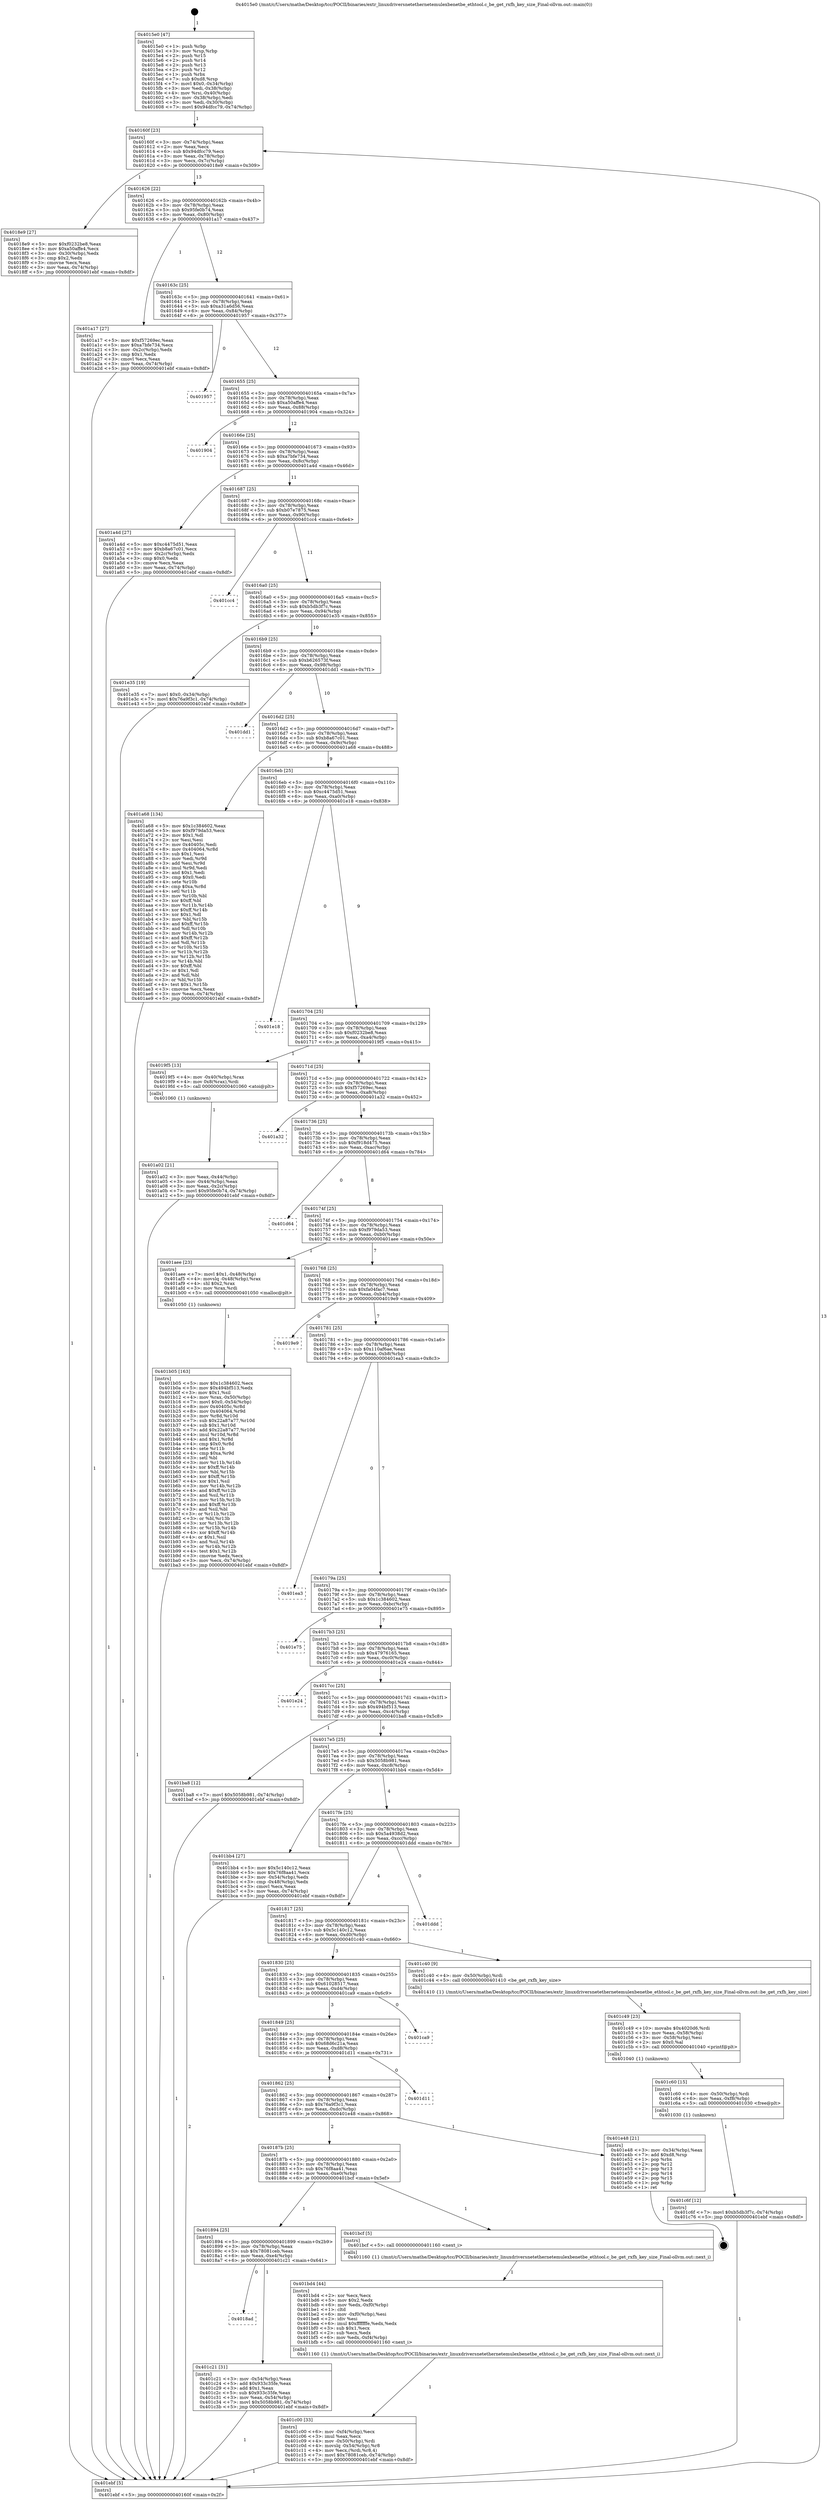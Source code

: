 digraph "0x4015e0" {
  label = "0x4015e0 (/mnt/c/Users/mathe/Desktop/tcc/POCII/binaries/extr_linuxdriversnetethernetemulexbenetbe_ethtool.c_be_get_rxfh_key_size_Final-ollvm.out::main(0))"
  labelloc = "t"
  node[shape=record]

  Entry [label="",width=0.3,height=0.3,shape=circle,fillcolor=black,style=filled]
  "0x40160f" [label="{
     0x40160f [23]\l
     | [instrs]\l
     &nbsp;&nbsp;0x40160f \<+3\>: mov -0x74(%rbp),%eax\l
     &nbsp;&nbsp;0x401612 \<+2\>: mov %eax,%ecx\l
     &nbsp;&nbsp;0x401614 \<+6\>: sub $0x94dfcc79,%ecx\l
     &nbsp;&nbsp;0x40161a \<+3\>: mov %eax,-0x78(%rbp)\l
     &nbsp;&nbsp;0x40161d \<+3\>: mov %ecx,-0x7c(%rbp)\l
     &nbsp;&nbsp;0x401620 \<+6\>: je 00000000004018e9 \<main+0x309\>\l
  }"]
  "0x4018e9" [label="{
     0x4018e9 [27]\l
     | [instrs]\l
     &nbsp;&nbsp;0x4018e9 \<+5\>: mov $0xf0232be8,%eax\l
     &nbsp;&nbsp;0x4018ee \<+5\>: mov $0xa50affe4,%ecx\l
     &nbsp;&nbsp;0x4018f3 \<+3\>: mov -0x30(%rbp),%edx\l
     &nbsp;&nbsp;0x4018f6 \<+3\>: cmp $0x2,%edx\l
     &nbsp;&nbsp;0x4018f9 \<+3\>: cmovne %ecx,%eax\l
     &nbsp;&nbsp;0x4018fc \<+3\>: mov %eax,-0x74(%rbp)\l
     &nbsp;&nbsp;0x4018ff \<+5\>: jmp 0000000000401ebf \<main+0x8df\>\l
  }"]
  "0x401626" [label="{
     0x401626 [22]\l
     | [instrs]\l
     &nbsp;&nbsp;0x401626 \<+5\>: jmp 000000000040162b \<main+0x4b\>\l
     &nbsp;&nbsp;0x40162b \<+3\>: mov -0x78(%rbp),%eax\l
     &nbsp;&nbsp;0x40162e \<+5\>: sub $0x95fe0b74,%eax\l
     &nbsp;&nbsp;0x401633 \<+3\>: mov %eax,-0x80(%rbp)\l
     &nbsp;&nbsp;0x401636 \<+6\>: je 0000000000401a17 \<main+0x437\>\l
  }"]
  "0x401ebf" [label="{
     0x401ebf [5]\l
     | [instrs]\l
     &nbsp;&nbsp;0x401ebf \<+5\>: jmp 000000000040160f \<main+0x2f\>\l
  }"]
  "0x4015e0" [label="{
     0x4015e0 [47]\l
     | [instrs]\l
     &nbsp;&nbsp;0x4015e0 \<+1\>: push %rbp\l
     &nbsp;&nbsp;0x4015e1 \<+3\>: mov %rsp,%rbp\l
     &nbsp;&nbsp;0x4015e4 \<+2\>: push %r15\l
     &nbsp;&nbsp;0x4015e6 \<+2\>: push %r14\l
     &nbsp;&nbsp;0x4015e8 \<+2\>: push %r13\l
     &nbsp;&nbsp;0x4015ea \<+2\>: push %r12\l
     &nbsp;&nbsp;0x4015ec \<+1\>: push %rbx\l
     &nbsp;&nbsp;0x4015ed \<+7\>: sub $0xd8,%rsp\l
     &nbsp;&nbsp;0x4015f4 \<+7\>: movl $0x0,-0x34(%rbp)\l
     &nbsp;&nbsp;0x4015fb \<+3\>: mov %edi,-0x38(%rbp)\l
     &nbsp;&nbsp;0x4015fe \<+4\>: mov %rsi,-0x40(%rbp)\l
     &nbsp;&nbsp;0x401602 \<+3\>: mov -0x38(%rbp),%edi\l
     &nbsp;&nbsp;0x401605 \<+3\>: mov %edi,-0x30(%rbp)\l
     &nbsp;&nbsp;0x401608 \<+7\>: movl $0x94dfcc79,-0x74(%rbp)\l
  }"]
  Exit [label="",width=0.3,height=0.3,shape=circle,fillcolor=black,style=filled,peripheries=2]
  "0x401a17" [label="{
     0x401a17 [27]\l
     | [instrs]\l
     &nbsp;&nbsp;0x401a17 \<+5\>: mov $0xf57269ec,%eax\l
     &nbsp;&nbsp;0x401a1c \<+5\>: mov $0xa7bfe734,%ecx\l
     &nbsp;&nbsp;0x401a21 \<+3\>: mov -0x2c(%rbp),%edx\l
     &nbsp;&nbsp;0x401a24 \<+3\>: cmp $0x1,%edx\l
     &nbsp;&nbsp;0x401a27 \<+3\>: cmovl %ecx,%eax\l
     &nbsp;&nbsp;0x401a2a \<+3\>: mov %eax,-0x74(%rbp)\l
     &nbsp;&nbsp;0x401a2d \<+5\>: jmp 0000000000401ebf \<main+0x8df\>\l
  }"]
  "0x40163c" [label="{
     0x40163c [25]\l
     | [instrs]\l
     &nbsp;&nbsp;0x40163c \<+5\>: jmp 0000000000401641 \<main+0x61\>\l
     &nbsp;&nbsp;0x401641 \<+3\>: mov -0x78(%rbp),%eax\l
     &nbsp;&nbsp;0x401644 \<+5\>: sub $0xa31a6d56,%eax\l
     &nbsp;&nbsp;0x401649 \<+6\>: mov %eax,-0x84(%rbp)\l
     &nbsp;&nbsp;0x40164f \<+6\>: je 0000000000401957 \<main+0x377\>\l
  }"]
  "0x401c6f" [label="{
     0x401c6f [12]\l
     | [instrs]\l
     &nbsp;&nbsp;0x401c6f \<+7\>: movl $0xb5db3f7c,-0x74(%rbp)\l
     &nbsp;&nbsp;0x401c76 \<+5\>: jmp 0000000000401ebf \<main+0x8df\>\l
  }"]
  "0x401957" [label="{
     0x401957\l
  }", style=dashed]
  "0x401655" [label="{
     0x401655 [25]\l
     | [instrs]\l
     &nbsp;&nbsp;0x401655 \<+5\>: jmp 000000000040165a \<main+0x7a\>\l
     &nbsp;&nbsp;0x40165a \<+3\>: mov -0x78(%rbp),%eax\l
     &nbsp;&nbsp;0x40165d \<+5\>: sub $0xa50affe4,%eax\l
     &nbsp;&nbsp;0x401662 \<+6\>: mov %eax,-0x88(%rbp)\l
     &nbsp;&nbsp;0x401668 \<+6\>: je 0000000000401904 \<main+0x324\>\l
  }"]
  "0x401c60" [label="{
     0x401c60 [15]\l
     | [instrs]\l
     &nbsp;&nbsp;0x401c60 \<+4\>: mov -0x50(%rbp),%rdi\l
     &nbsp;&nbsp;0x401c64 \<+6\>: mov %eax,-0xf8(%rbp)\l
     &nbsp;&nbsp;0x401c6a \<+5\>: call 0000000000401030 \<free@plt\>\l
     | [calls]\l
     &nbsp;&nbsp;0x401030 \{1\} (unknown)\l
  }"]
  "0x401904" [label="{
     0x401904\l
  }", style=dashed]
  "0x40166e" [label="{
     0x40166e [25]\l
     | [instrs]\l
     &nbsp;&nbsp;0x40166e \<+5\>: jmp 0000000000401673 \<main+0x93\>\l
     &nbsp;&nbsp;0x401673 \<+3\>: mov -0x78(%rbp),%eax\l
     &nbsp;&nbsp;0x401676 \<+5\>: sub $0xa7bfe734,%eax\l
     &nbsp;&nbsp;0x40167b \<+6\>: mov %eax,-0x8c(%rbp)\l
     &nbsp;&nbsp;0x401681 \<+6\>: je 0000000000401a4d \<main+0x46d\>\l
  }"]
  "0x401c49" [label="{
     0x401c49 [23]\l
     | [instrs]\l
     &nbsp;&nbsp;0x401c49 \<+10\>: movabs $0x4020d6,%rdi\l
     &nbsp;&nbsp;0x401c53 \<+3\>: mov %eax,-0x58(%rbp)\l
     &nbsp;&nbsp;0x401c56 \<+3\>: mov -0x58(%rbp),%esi\l
     &nbsp;&nbsp;0x401c59 \<+2\>: mov $0x0,%al\l
     &nbsp;&nbsp;0x401c5b \<+5\>: call 0000000000401040 \<printf@plt\>\l
     | [calls]\l
     &nbsp;&nbsp;0x401040 \{1\} (unknown)\l
  }"]
  "0x401a4d" [label="{
     0x401a4d [27]\l
     | [instrs]\l
     &nbsp;&nbsp;0x401a4d \<+5\>: mov $0xc4475d51,%eax\l
     &nbsp;&nbsp;0x401a52 \<+5\>: mov $0xb8a67c01,%ecx\l
     &nbsp;&nbsp;0x401a57 \<+3\>: mov -0x2c(%rbp),%edx\l
     &nbsp;&nbsp;0x401a5a \<+3\>: cmp $0x0,%edx\l
     &nbsp;&nbsp;0x401a5d \<+3\>: cmove %ecx,%eax\l
     &nbsp;&nbsp;0x401a60 \<+3\>: mov %eax,-0x74(%rbp)\l
     &nbsp;&nbsp;0x401a63 \<+5\>: jmp 0000000000401ebf \<main+0x8df\>\l
  }"]
  "0x401687" [label="{
     0x401687 [25]\l
     | [instrs]\l
     &nbsp;&nbsp;0x401687 \<+5\>: jmp 000000000040168c \<main+0xac\>\l
     &nbsp;&nbsp;0x40168c \<+3\>: mov -0x78(%rbp),%eax\l
     &nbsp;&nbsp;0x40168f \<+5\>: sub $0xb07e7875,%eax\l
     &nbsp;&nbsp;0x401694 \<+6\>: mov %eax,-0x90(%rbp)\l
     &nbsp;&nbsp;0x40169a \<+6\>: je 0000000000401cc4 \<main+0x6e4\>\l
  }"]
  "0x4018ad" [label="{
     0x4018ad\l
  }", style=dashed]
  "0x401cc4" [label="{
     0x401cc4\l
  }", style=dashed]
  "0x4016a0" [label="{
     0x4016a0 [25]\l
     | [instrs]\l
     &nbsp;&nbsp;0x4016a0 \<+5\>: jmp 00000000004016a5 \<main+0xc5\>\l
     &nbsp;&nbsp;0x4016a5 \<+3\>: mov -0x78(%rbp),%eax\l
     &nbsp;&nbsp;0x4016a8 \<+5\>: sub $0xb5db3f7c,%eax\l
     &nbsp;&nbsp;0x4016ad \<+6\>: mov %eax,-0x94(%rbp)\l
     &nbsp;&nbsp;0x4016b3 \<+6\>: je 0000000000401e35 \<main+0x855\>\l
  }"]
  "0x401c21" [label="{
     0x401c21 [31]\l
     | [instrs]\l
     &nbsp;&nbsp;0x401c21 \<+3\>: mov -0x54(%rbp),%eax\l
     &nbsp;&nbsp;0x401c24 \<+5\>: add $0x933c35fe,%eax\l
     &nbsp;&nbsp;0x401c29 \<+3\>: add $0x1,%eax\l
     &nbsp;&nbsp;0x401c2c \<+5\>: sub $0x933c35fe,%eax\l
     &nbsp;&nbsp;0x401c31 \<+3\>: mov %eax,-0x54(%rbp)\l
     &nbsp;&nbsp;0x401c34 \<+7\>: movl $0x5058b981,-0x74(%rbp)\l
     &nbsp;&nbsp;0x401c3b \<+5\>: jmp 0000000000401ebf \<main+0x8df\>\l
  }"]
  "0x401e35" [label="{
     0x401e35 [19]\l
     | [instrs]\l
     &nbsp;&nbsp;0x401e35 \<+7\>: movl $0x0,-0x34(%rbp)\l
     &nbsp;&nbsp;0x401e3c \<+7\>: movl $0x76a9f3c1,-0x74(%rbp)\l
     &nbsp;&nbsp;0x401e43 \<+5\>: jmp 0000000000401ebf \<main+0x8df\>\l
  }"]
  "0x4016b9" [label="{
     0x4016b9 [25]\l
     | [instrs]\l
     &nbsp;&nbsp;0x4016b9 \<+5\>: jmp 00000000004016be \<main+0xde\>\l
     &nbsp;&nbsp;0x4016be \<+3\>: mov -0x78(%rbp),%eax\l
     &nbsp;&nbsp;0x4016c1 \<+5\>: sub $0xb626573f,%eax\l
     &nbsp;&nbsp;0x4016c6 \<+6\>: mov %eax,-0x98(%rbp)\l
     &nbsp;&nbsp;0x4016cc \<+6\>: je 0000000000401dd1 \<main+0x7f1\>\l
  }"]
  "0x401c00" [label="{
     0x401c00 [33]\l
     | [instrs]\l
     &nbsp;&nbsp;0x401c00 \<+6\>: mov -0xf4(%rbp),%ecx\l
     &nbsp;&nbsp;0x401c06 \<+3\>: imul %eax,%ecx\l
     &nbsp;&nbsp;0x401c09 \<+4\>: mov -0x50(%rbp),%rdi\l
     &nbsp;&nbsp;0x401c0d \<+4\>: movslq -0x54(%rbp),%r8\l
     &nbsp;&nbsp;0x401c11 \<+4\>: mov %ecx,(%rdi,%r8,4)\l
     &nbsp;&nbsp;0x401c15 \<+7\>: movl $0x78081ceb,-0x74(%rbp)\l
     &nbsp;&nbsp;0x401c1c \<+5\>: jmp 0000000000401ebf \<main+0x8df\>\l
  }"]
  "0x401dd1" [label="{
     0x401dd1\l
  }", style=dashed]
  "0x4016d2" [label="{
     0x4016d2 [25]\l
     | [instrs]\l
     &nbsp;&nbsp;0x4016d2 \<+5\>: jmp 00000000004016d7 \<main+0xf7\>\l
     &nbsp;&nbsp;0x4016d7 \<+3\>: mov -0x78(%rbp),%eax\l
     &nbsp;&nbsp;0x4016da \<+5\>: sub $0xb8a67c01,%eax\l
     &nbsp;&nbsp;0x4016df \<+6\>: mov %eax,-0x9c(%rbp)\l
     &nbsp;&nbsp;0x4016e5 \<+6\>: je 0000000000401a68 \<main+0x488\>\l
  }"]
  "0x401bd4" [label="{
     0x401bd4 [44]\l
     | [instrs]\l
     &nbsp;&nbsp;0x401bd4 \<+2\>: xor %ecx,%ecx\l
     &nbsp;&nbsp;0x401bd6 \<+5\>: mov $0x2,%edx\l
     &nbsp;&nbsp;0x401bdb \<+6\>: mov %edx,-0xf0(%rbp)\l
     &nbsp;&nbsp;0x401be1 \<+1\>: cltd\l
     &nbsp;&nbsp;0x401be2 \<+6\>: mov -0xf0(%rbp),%esi\l
     &nbsp;&nbsp;0x401be8 \<+2\>: idiv %esi\l
     &nbsp;&nbsp;0x401bea \<+6\>: imul $0xfffffffe,%edx,%edx\l
     &nbsp;&nbsp;0x401bf0 \<+3\>: sub $0x1,%ecx\l
     &nbsp;&nbsp;0x401bf3 \<+2\>: sub %ecx,%edx\l
     &nbsp;&nbsp;0x401bf5 \<+6\>: mov %edx,-0xf4(%rbp)\l
     &nbsp;&nbsp;0x401bfb \<+5\>: call 0000000000401160 \<next_i\>\l
     | [calls]\l
     &nbsp;&nbsp;0x401160 \{1\} (/mnt/c/Users/mathe/Desktop/tcc/POCII/binaries/extr_linuxdriversnetethernetemulexbenetbe_ethtool.c_be_get_rxfh_key_size_Final-ollvm.out::next_i)\l
  }"]
  "0x401a68" [label="{
     0x401a68 [134]\l
     | [instrs]\l
     &nbsp;&nbsp;0x401a68 \<+5\>: mov $0x1c384602,%eax\l
     &nbsp;&nbsp;0x401a6d \<+5\>: mov $0xf979da53,%ecx\l
     &nbsp;&nbsp;0x401a72 \<+2\>: mov $0x1,%dl\l
     &nbsp;&nbsp;0x401a74 \<+2\>: xor %esi,%esi\l
     &nbsp;&nbsp;0x401a76 \<+7\>: mov 0x40405c,%edi\l
     &nbsp;&nbsp;0x401a7d \<+8\>: mov 0x404064,%r8d\l
     &nbsp;&nbsp;0x401a85 \<+3\>: sub $0x1,%esi\l
     &nbsp;&nbsp;0x401a88 \<+3\>: mov %edi,%r9d\l
     &nbsp;&nbsp;0x401a8b \<+3\>: add %esi,%r9d\l
     &nbsp;&nbsp;0x401a8e \<+4\>: imul %r9d,%edi\l
     &nbsp;&nbsp;0x401a92 \<+3\>: and $0x1,%edi\l
     &nbsp;&nbsp;0x401a95 \<+3\>: cmp $0x0,%edi\l
     &nbsp;&nbsp;0x401a98 \<+4\>: sete %r10b\l
     &nbsp;&nbsp;0x401a9c \<+4\>: cmp $0xa,%r8d\l
     &nbsp;&nbsp;0x401aa0 \<+4\>: setl %r11b\l
     &nbsp;&nbsp;0x401aa4 \<+3\>: mov %r10b,%bl\l
     &nbsp;&nbsp;0x401aa7 \<+3\>: xor $0xff,%bl\l
     &nbsp;&nbsp;0x401aaa \<+3\>: mov %r11b,%r14b\l
     &nbsp;&nbsp;0x401aad \<+4\>: xor $0xff,%r14b\l
     &nbsp;&nbsp;0x401ab1 \<+3\>: xor $0x1,%dl\l
     &nbsp;&nbsp;0x401ab4 \<+3\>: mov %bl,%r15b\l
     &nbsp;&nbsp;0x401ab7 \<+4\>: and $0xff,%r15b\l
     &nbsp;&nbsp;0x401abb \<+3\>: and %dl,%r10b\l
     &nbsp;&nbsp;0x401abe \<+3\>: mov %r14b,%r12b\l
     &nbsp;&nbsp;0x401ac1 \<+4\>: and $0xff,%r12b\l
     &nbsp;&nbsp;0x401ac5 \<+3\>: and %dl,%r11b\l
     &nbsp;&nbsp;0x401ac8 \<+3\>: or %r10b,%r15b\l
     &nbsp;&nbsp;0x401acb \<+3\>: or %r11b,%r12b\l
     &nbsp;&nbsp;0x401ace \<+3\>: xor %r12b,%r15b\l
     &nbsp;&nbsp;0x401ad1 \<+3\>: or %r14b,%bl\l
     &nbsp;&nbsp;0x401ad4 \<+3\>: xor $0xff,%bl\l
     &nbsp;&nbsp;0x401ad7 \<+3\>: or $0x1,%dl\l
     &nbsp;&nbsp;0x401ada \<+2\>: and %dl,%bl\l
     &nbsp;&nbsp;0x401adc \<+3\>: or %bl,%r15b\l
     &nbsp;&nbsp;0x401adf \<+4\>: test $0x1,%r15b\l
     &nbsp;&nbsp;0x401ae3 \<+3\>: cmovne %ecx,%eax\l
     &nbsp;&nbsp;0x401ae6 \<+3\>: mov %eax,-0x74(%rbp)\l
     &nbsp;&nbsp;0x401ae9 \<+5\>: jmp 0000000000401ebf \<main+0x8df\>\l
  }"]
  "0x4016eb" [label="{
     0x4016eb [25]\l
     | [instrs]\l
     &nbsp;&nbsp;0x4016eb \<+5\>: jmp 00000000004016f0 \<main+0x110\>\l
     &nbsp;&nbsp;0x4016f0 \<+3\>: mov -0x78(%rbp),%eax\l
     &nbsp;&nbsp;0x4016f3 \<+5\>: sub $0xc4475d51,%eax\l
     &nbsp;&nbsp;0x4016f8 \<+6\>: mov %eax,-0xa0(%rbp)\l
     &nbsp;&nbsp;0x4016fe \<+6\>: je 0000000000401e18 \<main+0x838\>\l
  }"]
  "0x401894" [label="{
     0x401894 [25]\l
     | [instrs]\l
     &nbsp;&nbsp;0x401894 \<+5\>: jmp 0000000000401899 \<main+0x2b9\>\l
     &nbsp;&nbsp;0x401899 \<+3\>: mov -0x78(%rbp),%eax\l
     &nbsp;&nbsp;0x40189c \<+5\>: sub $0x78081ceb,%eax\l
     &nbsp;&nbsp;0x4018a1 \<+6\>: mov %eax,-0xe4(%rbp)\l
     &nbsp;&nbsp;0x4018a7 \<+6\>: je 0000000000401c21 \<main+0x641\>\l
  }"]
  "0x401e18" [label="{
     0x401e18\l
  }", style=dashed]
  "0x401704" [label="{
     0x401704 [25]\l
     | [instrs]\l
     &nbsp;&nbsp;0x401704 \<+5\>: jmp 0000000000401709 \<main+0x129\>\l
     &nbsp;&nbsp;0x401709 \<+3\>: mov -0x78(%rbp),%eax\l
     &nbsp;&nbsp;0x40170c \<+5\>: sub $0xf0232be8,%eax\l
     &nbsp;&nbsp;0x401711 \<+6\>: mov %eax,-0xa4(%rbp)\l
     &nbsp;&nbsp;0x401717 \<+6\>: je 00000000004019f5 \<main+0x415\>\l
  }"]
  "0x401bcf" [label="{
     0x401bcf [5]\l
     | [instrs]\l
     &nbsp;&nbsp;0x401bcf \<+5\>: call 0000000000401160 \<next_i\>\l
     | [calls]\l
     &nbsp;&nbsp;0x401160 \{1\} (/mnt/c/Users/mathe/Desktop/tcc/POCII/binaries/extr_linuxdriversnetethernetemulexbenetbe_ethtool.c_be_get_rxfh_key_size_Final-ollvm.out::next_i)\l
  }"]
  "0x4019f5" [label="{
     0x4019f5 [13]\l
     | [instrs]\l
     &nbsp;&nbsp;0x4019f5 \<+4\>: mov -0x40(%rbp),%rax\l
     &nbsp;&nbsp;0x4019f9 \<+4\>: mov 0x8(%rax),%rdi\l
     &nbsp;&nbsp;0x4019fd \<+5\>: call 0000000000401060 \<atoi@plt\>\l
     | [calls]\l
     &nbsp;&nbsp;0x401060 \{1\} (unknown)\l
  }"]
  "0x40171d" [label="{
     0x40171d [25]\l
     | [instrs]\l
     &nbsp;&nbsp;0x40171d \<+5\>: jmp 0000000000401722 \<main+0x142\>\l
     &nbsp;&nbsp;0x401722 \<+3\>: mov -0x78(%rbp),%eax\l
     &nbsp;&nbsp;0x401725 \<+5\>: sub $0xf57269ec,%eax\l
     &nbsp;&nbsp;0x40172a \<+6\>: mov %eax,-0xa8(%rbp)\l
     &nbsp;&nbsp;0x401730 \<+6\>: je 0000000000401a32 \<main+0x452\>\l
  }"]
  "0x401a02" [label="{
     0x401a02 [21]\l
     | [instrs]\l
     &nbsp;&nbsp;0x401a02 \<+3\>: mov %eax,-0x44(%rbp)\l
     &nbsp;&nbsp;0x401a05 \<+3\>: mov -0x44(%rbp),%eax\l
     &nbsp;&nbsp;0x401a08 \<+3\>: mov %eax,-0x2c(%rbp)\l
     &nbsp;&nbsp;0x401a0b \<+7\>: movl $0x95fe0b74,-0x74(%rbp)\l
     &nbsp;&nbsp;0x401a12 \<+5\>: jmp 0000000000401ebf \<main+0x8df\>\l
  }"]
  "0x40187b" [label="{
     0x40187b [25]\l
     | [instrs]\l
     &nbsp;&nbsp;0x40187b \<+5\>: jmp 0000000000401880 \<main+0x2a0\>\l
     &nbsp;&nbsp;0x401880 \<+3\>: mov -0x78(%rbp),%eax\l
     &nbsp;&nbsp;0x401883 \<+5\>: sub $0x76f8aa41,%eax\l
     &nbsp;&nbsp;0x401888 \<+6\>: mov %eax,-0xe0(%rbp)\l
     &nbsp;&nbsp;0x40188e \<+6\>: je 0000000000401bcf \<main+0x5ef\>\l
  }"]
  "0x401a32" [label="{
     0x401a32\l
  }", style=dashed]
  "0x401736" [label="{
     0x401736 [25]\l
     | [instrs]\l
     &nbsp;&nbsp;0x401736 \<+5\>: jmp 000000000040173b \<main+0x15b\>\l
     &nbsp;&nbsp;0x40173b \<+3\>: mov -0x78(%rbp),%eax\l
     &nbsp;&nbsp;0x40173e \<+5\>: sub $0xf918d475,%eax\l
     &nbsp;&nbsp;0x401743 \<+6\>: mov %eax,-0xac(%rbp)\l
     &nbsp;&nbsp;0x401749 \<+6\>: je 0000000000401d64 \<main+0x784\>\l
  }"]
  "0x401e48" [label="{
     0x401e48 [21]\l
     | [instrs]\l
     &nbsp;&nbsp;0x401e48 \<+3\>: mov -0x34(%rbp),%eax\l
     &nbsp;&nbsp;0x401e4b \<+7\>: add $0xd8,%rsp\l
     &nbsp;&nbsp;0x401e52 \<+1\>: pop %rbx\l
     &nbsp;&nbsp;0x401e53 \<+2\>: pop %r12\l
     &nbsp;&nbsp;0x401e55 \<+2\>: pop %r13\l
     &nbsp;&nbsp;0x401e57 \<+2\>: pop %r14\l
     &nbsp;&nbsp;0x401e59 \<+2\>: pop %r15\l
     &nbsp;&nbsp;0x401e5b \<+1\>: pop %rbp\l
     &nbsp;&nbsp;0x401e5c \<+1\>: ret\l
  }"]
  "0x401d64" [label="{
     0x401d64\l
  }", style=dashed]
  "0x40174f" [label="{
     0x40174f [25]\l
     | [instrs]\l
     &nbsp;&nbsp;0x40174f \<+5\>: jmp 0000000000401754 \<main+0x174\>\l
     &nbsp;&nbsp;0x401754 \<+3\>: mov -0x78(%rbp),%eax\l
     &nbsp;&nbsp;0x401757 \<+5\>: sub $0xf979da53,%eax\l
     &nbsp;&nbsp;0x40175c \<+6\>: mov %eax,-0xb0(%rbp)\l
     &nbsp;&nbsp;0x401762 \<+6\>: je 0000000000401aee \<main+0x50e\>\l
  }"]
  "0x401862" [label="{
     0x401862 [25]\l
     | [instrs]\l
     &nbsp;&nbsp;0x401862 \<+5\>: jmp 0000000000401867 \<main+0x287\>\l
     &nbsp;&nbsp;0x401867 \<+3\>: mov -0x78(%rbp),%eax\l
     &nbsp;&nbsp;0x40186a \<+5\>: sub $0x76a9f3c1,%eax\l
     &nbsp;&nbsp;0x40186f \<+6\>: mov %eax,-0xdc(%rbp)\l
     &nbsp;&nbsp;0x401875 \<+6\>: je 0000000000401e48 \<main+0x868\>\l
  }"]
  "0x401aee" [label="{
     0x401aee [23]\l
     | [instrs]\l
     &nbsp;&nbsp;0x401aee \<+7\>: movl $0x1,-0x48(%rbp)\l
     &nbsp;&nbsp;0x401af5 \<+4\>: movslq -0x48(%rbp),%rax\l
     &nbsp;&nbsp;0x401af9 \<+4\>: shl $0x2,%rax\l
     &nbsp;&nbsp;0x401afd \<+3\>: mov %rax,%rdi\l
     &nbsp;&nbsp;0x401b00 \<+5\>: call 0000000000401050 \<malloc@plt\>\l
     | [calls]\l
     &nbsp;&nbsp;0x401050 \{1\} (unknown)\l
  }"]
  "0x401768" [label="{
     0x401768 [25]\l
     | [instrs]\l
     &nbsp;&nbsp;0x401768 \<+5\>: jmp 000000000040176d \<main+0x18d\>\l
     &nbsp;&nbsp;0x40176d \<+3\>: mov -0x78(%rbp),%eax\l
     &nbsp;&nbsp;0x401770 \<+5\>: sub $0xfa04fac7,%eax\l
     &nbsp;&nbsp;0x401775 \<+6\>: mov %eax,-0xb4(%rbp)\l
     &nbsp;&nbsp;0x40177b \<+6\>: je 00000000004019e9 \<main+0x409\>\l
  }"]
  "0x401b05" [label="{
     0x401b05 [163]\l
     | [instrs]\l
     &nbsp;&nbsp;0x401b05 \<+5\>: mov $0x1c384602,%ecx\l
     &nbsp;&nbsp;0x401b0a \<+5\>: mov $0x494bf513,%edx\l
     &nbsp;&nbsp;0x401b0f \<+3\>: mov $0x1,%sil\l
     &nbsp;&nbsp;0x401b12 \<+4\>: mov %rax,-0x50(%rbp)\l
     &nbsp;&nbsp;0x401b16 \<+7\>: movl $0x0,-0x54(%rbp)\l
     &nbsp;&nbsp;0x401b1d \<+8\>: mov 0x40405c,%r8d\l
     &nbsp;&nbsp;0x401b25 \<+8\>: mov 0x404064,%r9d\l
     &nbsp;&nbsp;0x401b2d \<+3\>: mov %r8d,%r10d\l
     &nbsp;&nbsp;0x401b30 \<+7\>: sub $0x22a87a77,%r10d\l
     &nbsp;&nbsp;0x401b37 \<+4\>: sub $0x1,%r10d\l
     &nbsp;&nbsp;0x401b3b \<+7\>: add $0x22a87a77,%r10d\l
     &nbsp;&nbsp;0x401b42 \<+4\>: imul %r10d,%r8d\l
     &nbsp;&nbsp;0x401b46 \<+4\>: and $0x1,%r8d\l
     &nbsp;&nbsp;0x401b4a \<+4\>: cmp $0x0,%r8d\l
     &nbsp;&nbsp;0x401b4e \<+4\>: sete %r11b\l
     &nbsp;&nbsp;0x401b52 \<+4\>: cmp $0xa,%r9d\l
     &nbsp;&nbsp;0x401b56 \<+3\>: setl %bl\l
     &nbsp;&nbsp;0x401b59 \<+3\>: mov %r11b,%r14b\l
     &nbsp;&nbsp;0x401b5c \<+4\>: xor $0xff,%r14b\l
     &nbsp;&nbsp;0x401b60 \<+3\>: mov %bl,%r15b\l
     &nbsp;&nbsp;0x401b63 \<+4\>: xor $0xff,%r15b\l
     &nbsp;&nbsp;0x401b67 \<+4\>: xor $0x1,%sil\l
     &nbsp;&nbsp;0x401b6b \<+3\>: mov %r14b,%r12b\l
     &nbsp;&nbsp;0x401b6e \<+4\>: and $0xff,%r12b\l
     &nbsp;&nbsp;0x401b72 \<+3\>: and %sil,%r11b\l
     &nbsp;&nbsp;0x401b75 \<+3\>: mov %r15b,%r13b\l
     &nbsp;&nbsp;0x401b78 \<+4\>: and $0xff,%r13b\l
     &nbsp;&nbsp;0x401b7c \<+3\>: and %sil,%bl\l
     &nbsp;&nbsp;0x401b7f \<+3\>: or %r11b,%r12b\l
     &nbsp;&nbsp;0x401b82 \<+3\>: or %bl,%r13b\l
     &nbsp;&nbsp;0x401b85 \<+3\>: xor %r13b,%r12b\l
     &nbsp;&nbsp;0x401b88 \<+3\>: or %r15b,%r14b\l
     &nbsp;&nbsp;0x401b8b \<+4\>: xor $0xff,%r14b\l
     &nbsp;&nbsp;0x401b8f \<+4\>: or $0x1,%sil\l
     &nbsp;&nbsp;0x401b93 \<+3\>: and %sil,%r14b\l
     &nbsp;&nbsp;0x401b96 \<+3\>: or %r14b,%r12b\l
     &nbsp;&nbsp;0x401b99 \<+4\>: test $0x1,%r12b\l
     &nbsp;&nbsp;0x401b9d \<+3\>: cmovne %edx,%ecx\l
     &nbsp;&nbsp;0x401ba0 \<+3\>: mov %ecx,-0x74(%rbp)\l
     &nbsp;&nbsp;0x401ba3 \<+5\>: jmp 0000000000401ebf \<main+0x8df\>\l
  }"]
  "0x401d11" [label="{
     0x401d11\l
  }", style=dashed]
  "0x4019e9" [label="{
     0x4019e9\l
  }", style=dashed]
  "0x401781" [label="{
     0x401781 [25]\l
     | [instrs]\l
     &nbsp;&nbsp;0x401781 \<+5\>: jmp 0000000000401786 \<main+0x1a6\>\l
     &nbsp;&nbsp;0x401786 \<+3\>: mov -0x78(%rbp),%eax\l
     &nbsp;&nbsp;0x401789 \<+5\>: sub $0x110af6ae,%eax\l
     &nbsp;&nbsp;0x40178e \<+6\>: mov %eax,-0xb8(%rbp)\l
     &nbsp;&nbsp;0x401794 \<+6\>: je 0000000000401ea3 \<main+0x8c3\>\l
  }"]
  "0x401849" [label="{
     0x401849 [25]\l
     | [instrs]\l
     &nbsp;&nbsp;0x401849 \<+5\>: jmp 000000000040184e \<main+0x26e\>\l
     &nbsp;&nbsp;0x40184e \<+3\>: mov -0x78(%rbp),%eax\l
     &nbsp;&nbsp;0x401851 \<+5\>: sub $0x68d6c21a,%eax\l
     &nbsp;&nbsp;0x401856 \<+6\>: mov %eax,-0xd8(%rbp)\l
     &nbsp;&nbsp;0x40185c \<+6\>: je 0000000000401d11 \<main+0x731\>\l
  }"]
  "0x401ea3" [label="{
     0x401ea3\l
  }", style=dashed]
  "0x40179a" [label="{
     0x40179a [25]\l
     | [instrs]\l
     &nbsp;&nbsp;0x40179a \<+5\>: jmp 000000000040179f \<main+0x1bf\>\l
     &nbsp;&nbsp;0x40179f \<+3\>: mov -0x78(%rbp),%eax\l
     &nbsp;&nbsp;0x4017a2 \<+5\>: sub $0x1c384602,%eax\l
     &nbsp;&nbsp;0x4017a7 \<+6\>: mov %eax,-0xbc(%rbp)\l
     &nbsp;&nbsp;0x4017ad \<+6\>: je 0000000000401e75 \<main+0x895\>\l
  }"]
  "0x401ca9" [label="{
     0x401ca9\l
  }", style=dashed]
  "0x401e75" [label="{
     0x401e75\l
  }", style=dashed]
  "0x4017b3" [label="{
     0x4017b3 [25]\l
     | [instrs]\l
     &nbsp;&nbsp;0x4017b3 \<+5\>: jmp 00000000004017b8 \<main+0x1d8\>\l
     &nbsp;&nbsp;0x4017b8 \<+3\>: mov -0x78(%rbp),%eax\l
     &nbsp;&nbsp;0x4017bb \<+5\>: sub $0x47976165,%eax\l
     &nbsp;&nbsp;0x4017c0 \<+6\>: mov %eax,-0xc0(%rbp)\l
     &nbsp;&nbsp;0x4017c6 \<+6\>: je 0000000000401e24 \<main+0x844\>\l
  }"]
  "0x401830" [label="{
     0x401830 [25]\l
     | [instrs]\l
     &nbsp;&nbsp;0x401830 \<+5\>: jmp 0000000000401835 \<main+0x255\>\l
     &nbsp;&nbsp;0x401835 \<+3\>: mov -0x78(%rbp),%eax\l
     &nbsp;&nbsp;0x401838 \<+5\>: sub $0x61028517,%eax\l
     &nbsp;&nbsp;0x40183d \<+6\>: mov %eax,-0xd4(%rbp)\l
     &nbsp;&nbsp;0x401843 \<+6\>: je 0000000000401ca9 \<main+0x6c9\>\l
  }"]
  "0x401e24" [label="{
     0x401e24\l
  }", style=dashed]
  "0x4017cc" [label="{
     0x4017cc [25]\l
     | [instrs]\l
     &nbsp;&nbsp;0x4017cc \<+5\>: jmp 00000000004017d1 \<main+0x1f1\>\l
     &nbsp;&nbsp;0x4017d1 \<+3\>: mov -0x78(%rbp),%eax\l
     &nbsp;&nbsp;0x4017d4 \<+5\>: sub $0x494bf513,%eax\l
     &nbsp;&nbsp;0x4017d9 \<+6\>: mov %eax,-0xc4(%rbp)\l
     &nbsp;&nbsp;0x4017df \<+6\>: je 0000000000401ba8 \<main+0x5c8\>\l
  }"]
  "0x401c40" [label="{
     0x401c40 [9]\l
     | [instrs]\l
     &nbsp;&nbsp;0x401c40 \<+4\>: mov -0x50(%rbp),%rdi\l
     &nbsp;&nbsp;0x401c44 \<+5\>: call 0000000000401410 \<be_get_rxfh_key_size\>\l
     | [calls]\l
     &nbsp;&nbsp;0x401410 \{1\} (/mnt/c/Users/mathe/Desktop/tcc/POCII/binaries/extr_linuxdriversnetethernetemulexbenetbe_ethtool.c_be_get_rxfh_key_size_Final-ollvm.out::be_get_rxfh_key_size)\l
  }"]
  "0x401ba8" [label="{
     0x401ba8 [12]\l
     | [instrs]\l
     &nbsp;&nbsp;0x401ba8 \<+7\>: movl $0x5058b981,-0x74(%rbp)\l
     &nbsp;&nbsp;0x401baf \<+5\>: jmp 0000000000401ebf \<main+0x8df\>\l
  }"]
  "0x4017e5" [label="{
     0x4017e5 [25]\l
     | [instrs]\l
     &nbsp;&nbsp;0x4017e5 \<+5\>: jmp 00000000004017ea \<main+0x20a\>\l
     &nbsp;&nbsp;0x4017ea \<+3\>: mov -0x78(%rbp),%eax\l
     &nbsp;&nbsp;0x4017ed \<+5\>: sub $0x5058b981,%eax\l
     &nbsp;&nbsp;0x4017f2 \<+6\>: mov %eax,-0xc8(%rbp)\l
     &nbsp;&nbsp;0x4017f8 \<+6\>: je 0000000000401bb4 \<main+0x5d4\>\l
  }"]
  "0x401817" [label="{
     0x401817 [25]\l
     | [instrs]\l
     &nbsp;&nbsp;0x401817 \<+5\>: jmp 000000000040181c \<main+0x23c\>\l
     &nbsp;&nbsp;0x40181c \<+3\>: mov -0x78(%rbp),%eax\l
     &nbsp;&nbsp;0x40181f \<+5\>: sub $0x5c140c12,%eax\l
     &nbsp;&nbsp;0x401824 \<+6\>: mov %eax,-0xd0(%rbp)\l
     &nbsp;&nbsp;0x40182a \<+6\>: je 0000000000401c40 \<main+0x660\>\l
  }"]
  "0x401bb4" [label="{
     0x401bb4 [27]\l
     | [instrs]\l
     &nbsp;&nbsp;0x401bb4 \<+5\>: mov $0x5c140c12,%eax\l
     &nbsp;&nbsp;0x401bb9 \<+5\>: mov $0x76f8aa41,%ecx\l
     &nbsp;&nbsp;0x401bbe \<+3\>: mov -0x54(%rbp),%edx\l
     &nbsp;&nbsp;0x401bc1 \<+3\>: cmp -0x48(%rbp),%edx\l
     &nbsp;&nbsp;0x401bc4 \<+3\>: cmovl %ecx,%eax\l
     &nbsp;&nbsp;0x401bc7 \<+3\>: mov %eax,-0x74(%rbp)\l
     &nbsp;&nbsp;0x401bca \<+5\>: jmp 0000000000401ebf \<main+0x8df\>\l
  }"]
  "0x4017fe" [label="{
     0x4017fe [25]\l
     | [instrs]\l
     &nbsp;&nbsp;0x4017fe \<+5\>: jmp 0000000000401803 \<main+0x223\>\l
     &nbsp;&nbsp;0x401803 \<+3\>: mov -0x78(%rbp),%eax\l
     &nbsp;&nbsp;0x401806 \<+5\>: sub $0x5a4938d2,%eax\l
     &nbsp;&nbsp;0x40180b \<+6\>: mov %eax,-0xcc(%rbp)\l
     &nbsp;&nbsp;0x401811 \<+6\>: je 0000000000401ddd \<main+0x7fd\>\l
  }"]
  "0x401ddd" [label="{
     0x401ddd\l
  }", style=dashed]
  Entry -> "0x4015e0" [label=" 1"]
  "0x40160f" -> "0x4018e9" [label=" 1"]
  "0x40160f" -> "0x401626" [label=" 13"]
  "0x4018e9" -> "0x401ebf" [label=" 1"]
  "0x4015e0" -> "0x40160f" [label=" 1"]
  "0x401ebf" -> "0x40160f" [label=" 13"]
  "0x401e48" -> Exit [label=" 1"]
  "0x401626" -> "0x401a17" [label=" 1"]
  "0x401626" -> "0x40163c" [label=" 12"]
  "0x401e35" -> "0x401ebf" [label=" 1"]
  "0x40163c" -> "0x401957" [label=" 0"]
  "0x40163c" -> "0x401655" [label=" 12"]
  "0x401c6f" -> "0x401ebf" [label=" 1"]
  "0x401655" -> "0x401904" [label=" 0"]
  "0x401655" -> "0x40166e" [label=" 12"]
  "0x401c60" -> "0x401c6f" [label=" 1"]
  "0x40166e" -> "0x401a4d" [label=" 1"]
  "0x40166e" -> "0x401687" [label=" 11"]
  "0x401c49" -> "0x401c60" [label=" 1"]
  "0x401687" -> "0x401cc4" [label=" 0"]
  "0x401687" -> "0x4016a0" [label=" 11"]
  "0x401c40" -> "0x401c49" [label=" 1"]
  "0x4016a0" -> "0x401e35" [label=" 1"]
  "0x4016a0" -> "0x4016b9" [label=" 10"]
  "0x401c21" -> "0x401ebf" [label=" 1"]
  "0x4016b9" -> "0x401dd1" [label=" 0"]
  "0x4016b9" -> "0x4016d2" [label=" 10"]
  "0x401894" -> "0x401c21" [label=" 1"]
  "0x4016d2" -> "0x401a68" [label=" 1"]
  "0x4016d2" -> "0x4016eb" [label=" 9"]
  "0x401894" -> "0x4018ad" [label=" 0"]
  "0x4016eb" -> "0x401e18" [label=" 0"]
  "0x4016eb" -> "0x401704" [label=" 9"]
  "0x401c00" -> "0x401ebf" [label=" 1"]
  "0x401704" -> "0x4019f5" [label=" 1"]
  "0x401704" -> "0x40171d" [label=" 8"]
  "0x4019f5" -> "0x401a02" [label=" 1"]
  "0x401a02" -> "0x401ebf" [label=" 1"]
  "0x401a17" -> "0x401ebf" [label=" 1"]
  "0x401a4d" -> "0x401ebf" [label=" 1"]
  "0x401a68" -> "0x401ebf" [label=" 1"]
  "0x401bd4" -> "0x401c00" [label=" 1"]
  "0x40171d" -> "0x401a32" [label=" 0"]
  "0x40171d" -> "0x401736" [label=" 8"]
  "0x40187b" -> "0x401894" [label=" 1"]
  "0x401736" -> "0x401d64" [label=" 0"]
  "0x401736" -> "0x40174f" [label=" 8"]
  "0x40187b" -> "0x401bcf" [label=" 1"]
  "0x40174f" -> "0x401aee" [label=" 1"]
  "0x40174f" -> "0x401768" [label=" 7"]
  "0x401aee" -> "0x401b05" [label=" 1"]
  "0x401b05" -> "0x401ebf" [label=" 1"]
  "0x401862" -> "0x40187b" [label=" 2"]
  "0x401768" -> "0x4019e9" [label=" 0"]
  "0x401768" -> "0x401781" [label=" 7"]
  "0x401862" -> "0x401e48" [label=" 1"]
  "0x401781" -> "0x401ea3" [label=" 0"]
  "0x401781" -> "0x40179a" [label=" 7"]
  "0x401849" -> "0x401862" [label=" 3"]
  "0x40179a" -> "0x401e75" [label=" 0"]
  "0x40179a" -> "0x4017b3" [label=" 7"]
  "0x401849" -> "0x401d11" [label=" 0"]
  "0x4017b3" -> "0x401e24" [label=" 0"]
  "0x4017b3" -> "0x4017cc" [label=" 7"]
  "0x401830" -> "0x401849" [label=" 3"]
  "0x4017cc" -> "0x401ba8" [label=" 1"]
  "0x4017cc" -> "0x4017e5" [label=" 6"]
  "0x401ba8" -> "0x401ebf" [label=" 1"]
  "0x401830" -> "0x401ca9" [label=" 0"]
  "0x4017e5" -> "0x401bb4" [label=" 2"]
  "0x4017e5" -> "0x4017fe" [label=" 4"]
  "0x401bb4" -> "0x401ebf" [label=" 2"]
  "0x401817" -> "0x401830" [label=" 3"]
  "0x4017fe" -> "0x401ddd" [label=" 0"]
  "0x4017fe" -> "0x401817" [label=" 4"]
  "0x401bcf" -> "0x401bd4" [label=" 1"]
  "0x401817" -> "0x401c40" [label=" 1"]
}
